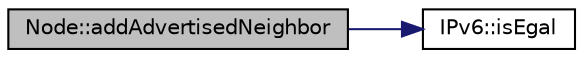 digraph "Node::addAdvertisedNeighbor"
{
  edge [fontname="Helvetica",fontsize="10",labelfontname="Helvetica",labelfontsize="10"];
  node [fontname="Helvetica",fontsize="10",shape=record];
  rankdir="LR";
  Node1 [label="Node::addAdvertisedNeighbor",height=0.2,width=0.4,color="black", fillcolor="grey75", style="filled" fontcolor="black"];
  Node1 -> Node2 [color="midnightblue",fontsize="10",style="solid",fontname="Helvetica"];
  Node2 [label="IPv6::isEgal",height=0.2,width=0.4,color="black", fillcolor="white", style="filled",URL="$class_i_pv6.html#a98f978f03ef1059b1ba30c6c3801c471",tooltip="Compare 2 IPv6. "];
}
